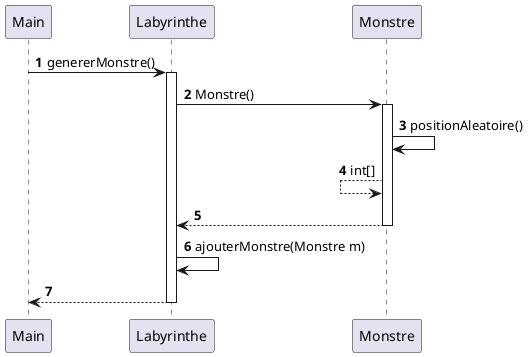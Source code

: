 @startuml
'https://plantuml.com/sequence-diagram

autonumber

Main -> Labyrinthe: genererMonstre()
activate Labyrinthe

Labyrinthe -> Monstre: Monstre()
activate Monstre


Monstre -> Monstre: positionAleatoire()
Monstre <-- Monstre: int[]


Labyrinthe <-- Monstre
deactivate Monstre

Labyrinthe -> Labyrinthe: ajouterMonstre(Monstre m)

Main <-- Labyrinthe
deactivate Labyrinthe




@enduml